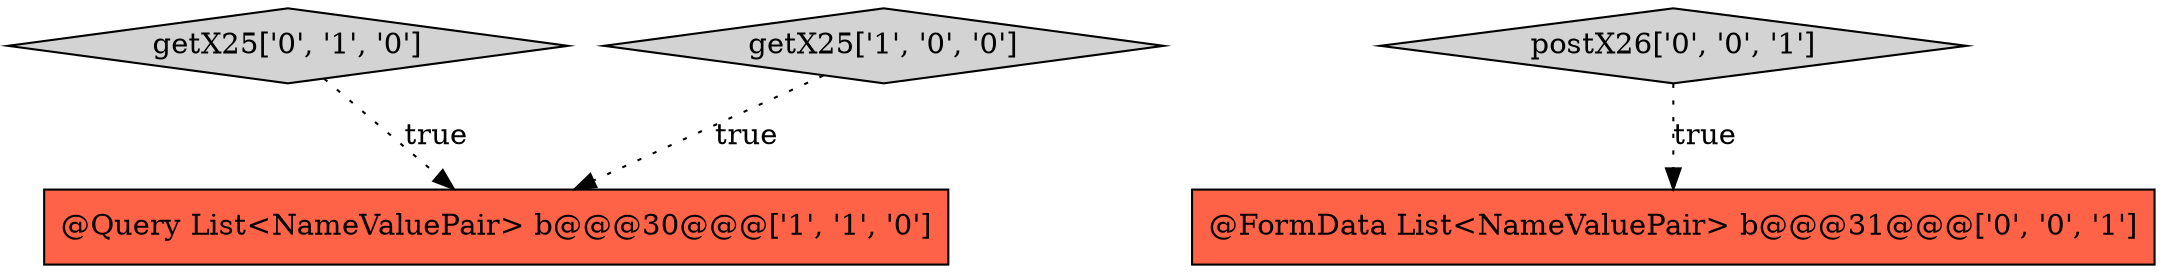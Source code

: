 digraph {
2 [style = filled, label = "getX25['0', '1', '0']", fillcolor = lightgray, shape = diamond image = "AAA0AAABBB2BBB"];
4 [style = filled, label = "postX26['0', '0', '1']", fillcolor = lightgray, shape = diamond image = "AAA0AAABBB3BBB"];
0 [style = filled, label = "getX25['1', '0', '0']", fillcolor = lightgray, shape = diamond image = "AAA0AAABBB1BBB"];
1 [style = filled, label = "@Query List<NameValuePair> b@@@30@@@['1', '1', '0']", fillcolor = tomato, shape = box image = "AAA0AAABBB1BBB"];
3 [style = filled, label = "@FormData List<NameValuePair> b@@@31@@@['0', '0', '1']", fillcolor = tomato, shape = box image = "AAA0AAABBB3BBB"];
2->1 [style = dotted, label="true"];
0->1 [style = dotted, label="true"];
4->3 [style = dotted, label="true"];
}
